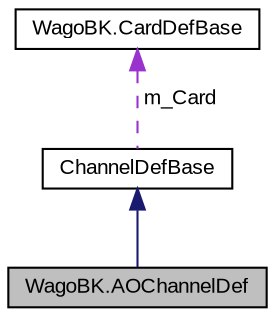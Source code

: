 digraph "WagoBK.AOChannelDef"
{
  edge [fontname="Arial",fontsize="10",labelfontname="Arial",labelfontsize="10"];
  node [fontname="Arial",fontsize="10",shape=record];
  Node1 [label="WagoBK.AOChannelDef",height=0.2,width=0.4,color="black", fillcolor="grey75", style="filled" fontcolor="black"];
  Node2 -> Node1 [dir="back",color="midnightblue",fontsize="10",style="solid",fontname="Arial"];
  Node2 [label="ChannelDefBase",height=0.2,width=0.4,color="black", fillcolor="white", style="filled",URL="$class_wago_b_k_1_1_channel_def_base.html"];
  Node3 -> Node2 [dir="back",color="darkorchid3",fontsize="10",style="dashed",label=" m_Card" ,fontname="Arial"];
  Node3 [label="WagoBK.CardDefBase",height=0.2,width=0.4,color="black", fillcolor="white", style="filled",URL="$class_wago_b_k_1_1_card_def_base.html"];
}
